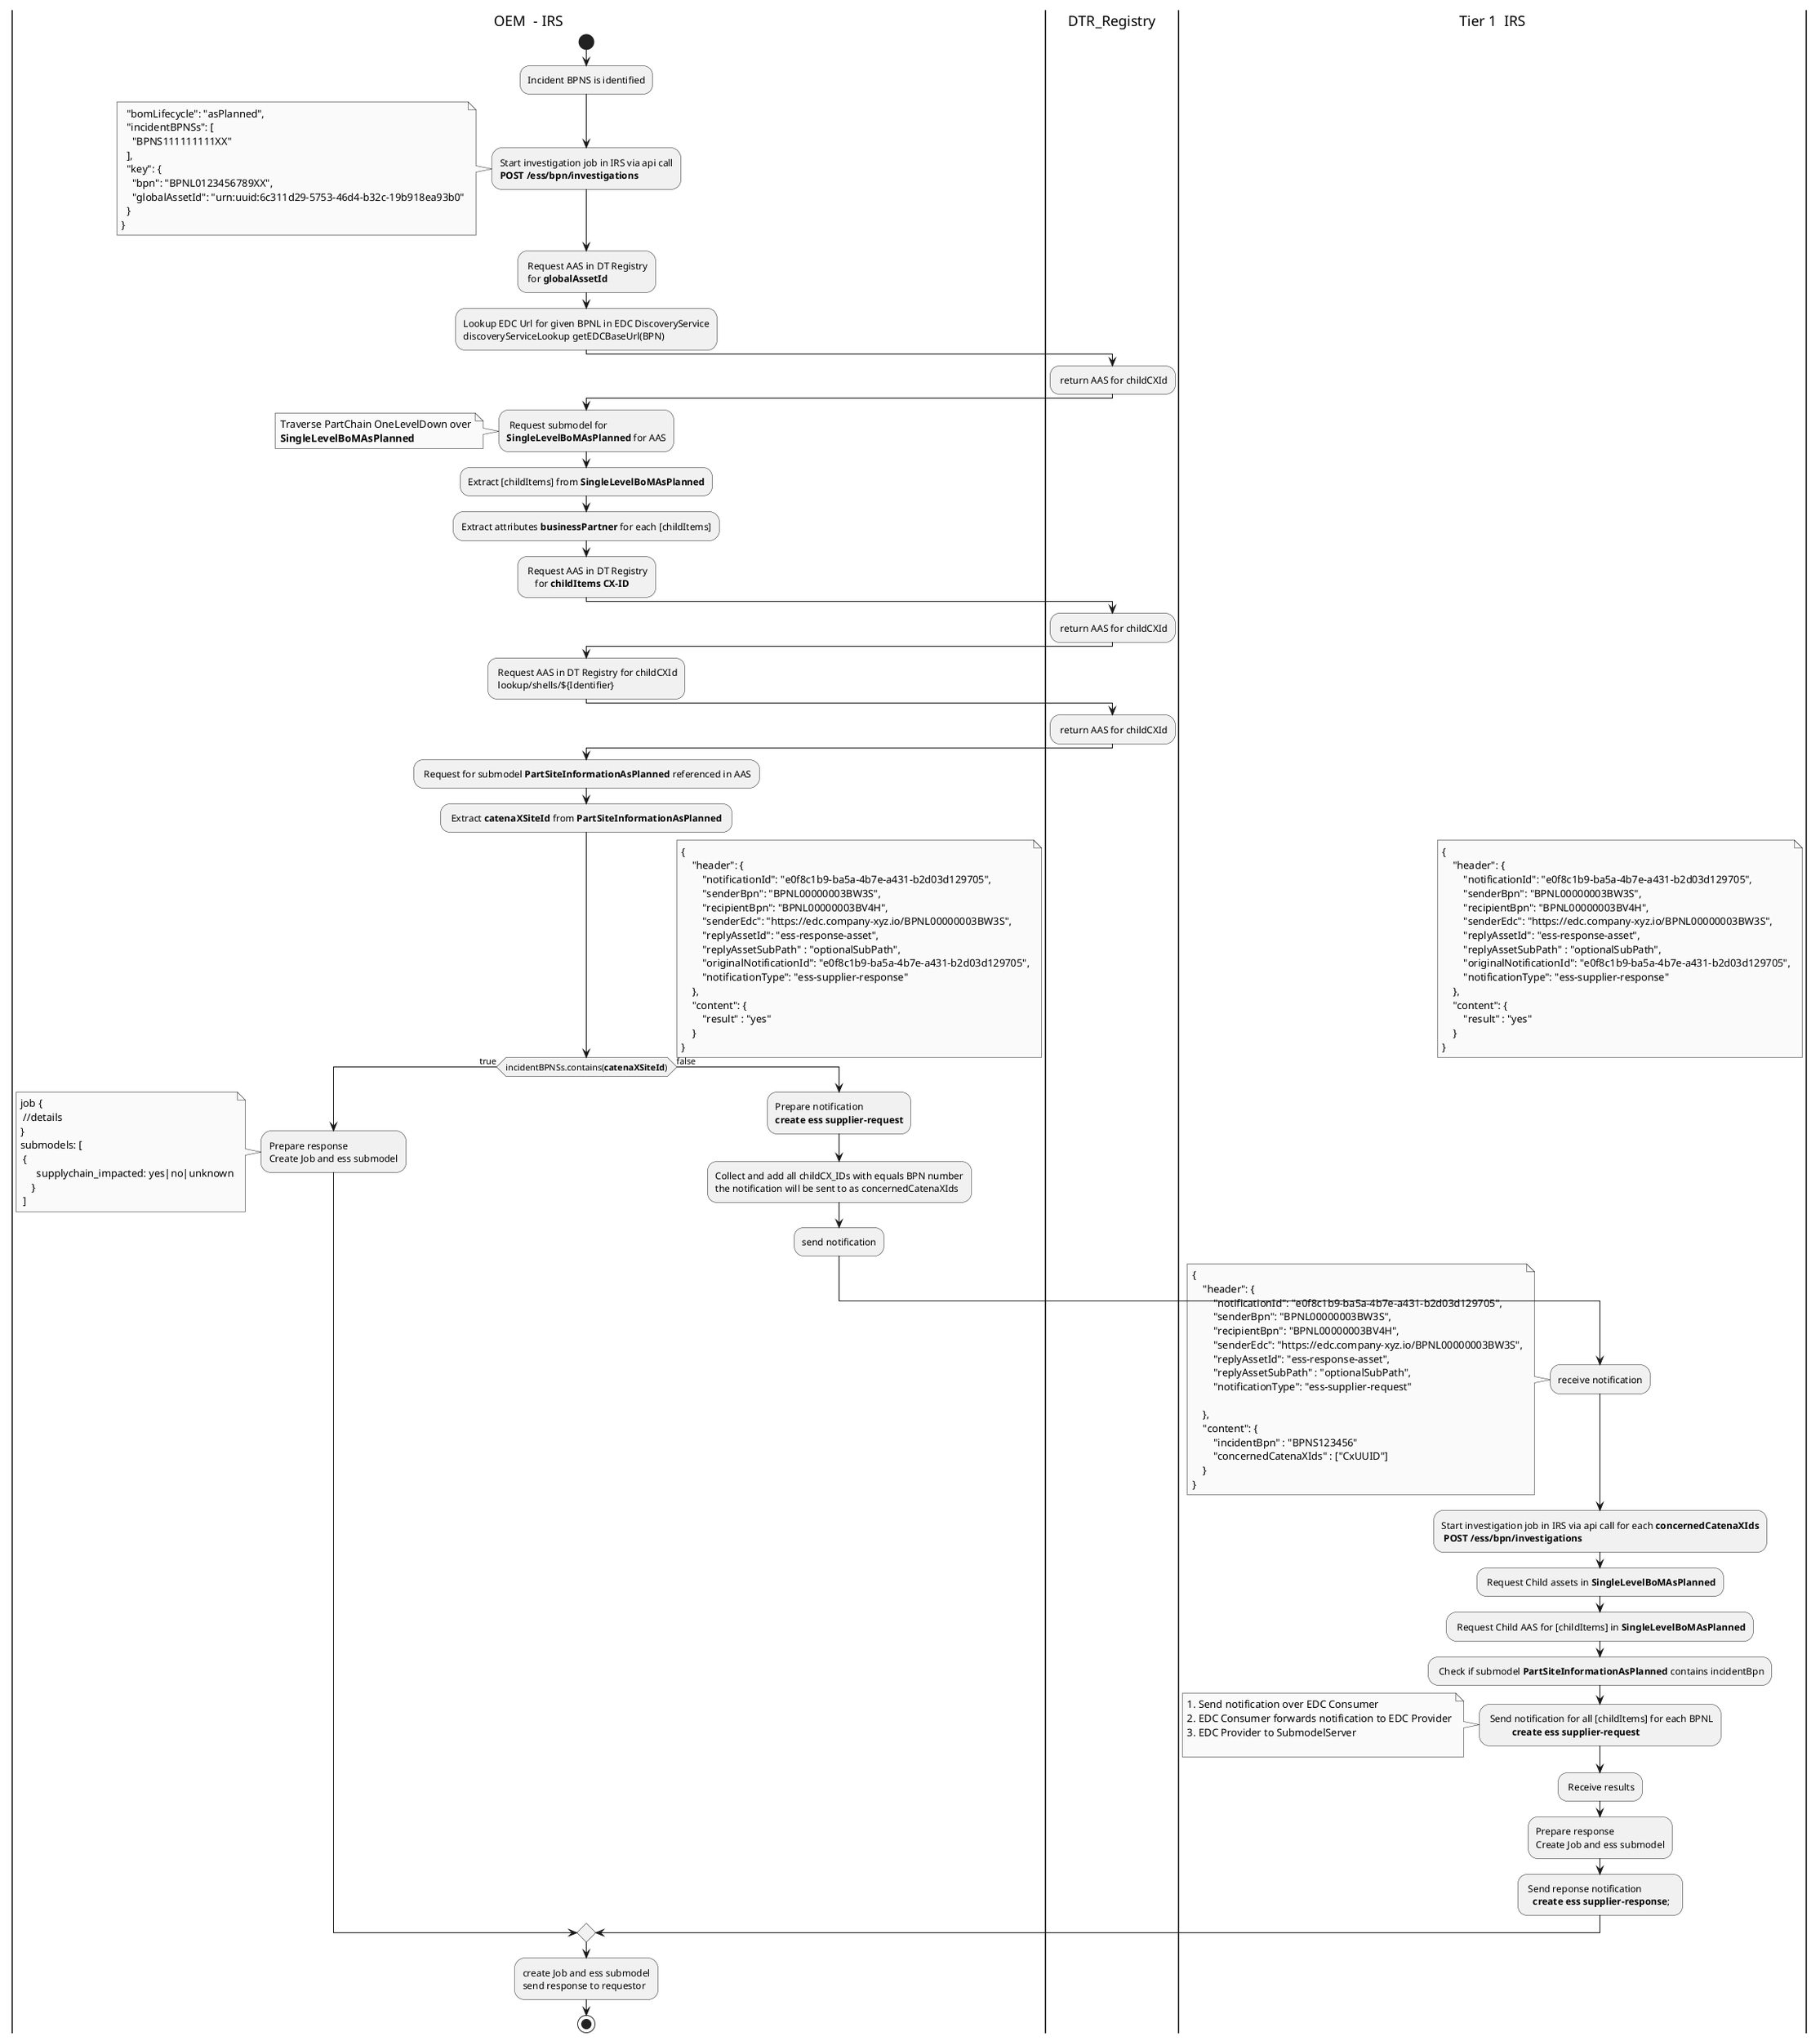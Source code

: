 @startuml
skinparam monochrome true
skinparam shadowing false

| OEM  - IRS |
start
:Incident BPNS is identified;
:Start investigation job in IRS via api call
**POST /ess/bpn/investigations**;
note left
  "bomLifecycle": "asPlanned",
  "incidentBPNSs": [
    "BPNS111111111XX"
  ],
  "key": {
    "bpn": "BPNL0123456789XX",
    "globalAssetId": "urn:uuid:6c311d29-5753-46d4-b32c-19b918ea93b0"
  }
}
end note
: Request AAS in DT Registry
 for **globalAssetId**;
    :Lookup EDC Url for given BPNL in EDC DiscoveryService
    discoveryServiceLookup getEDCBaseUrl(BPN);

|DTR_Registry|
    : return AAS for childCXId;
| OEM  - IRS |
: Request submodel for
**SingleLevelBoMAsPlanned** for AAS;
note left
        Traverse PartChain OneLevelDown over
        **SingleLevelBoMAsPlanned**
end note
    :Extract [childItems] from **SingleLevelBoMAsPlanned**;
    :Extract attributes **businessPartner** for each [childItems];
    : Request AAS in DT Registry
        for **childItems CX-ID**;
|DTR_Registry|
    : return AAS for childCXId;
| OEM  - IRS |
    : Request AAS in DT Registry for childCXId
     lookup/shells/${Identifier};

|DTR_Registry|
    : return AAS for childCXId;
| OEM  - IRS |
    : Request for submodel **PartSiteInformationAsPlanned** referenced in AAS;
    : Extract **catenaXSiteId** from **PartSiteInformationAsPlanned** ;

    if(incidentBPNSs.contains(**catenaXSiteId**))  then (true)
        :Prepare response
        Create Job and ess submodel;
        note left
            job {
             //details
            }
            submodels: [
             {
                  supplychain_impacted: yes|no|unknown
                }
             ]
        end note


    else (false)
        :Prepare notification
        **create ess supplier-request**;
        :Collect and add all childCX_IDs with equals BPN number
        the notification will be sent to as concernedCatenaXIds;
        :send notification;

| Tier 1  IRS |
        :receive notification;
        note left
            {
                "header": {
                    "notificationId": "e0f8c1b9-ba5a-4b7e-a431-b2d03d129705",
                    "senderBpn": "BPNL00000003BW3S",
                    "recipientBpn": "BPNL00000003BV4H",
                    "senderEdc": "https://edc.company-xyz.io/BPNL00000003BW3S",
                    "replyAssetId": "ess-response-asset",
                    "replyAssetSubPath" : "optionalSubPath",
                    "notificationType": "ess-supplier-request"

                },
                "content": {
                    "incidentBpn" : "BPNS123456"
                    "concernedCatenaXIds" : ["CxUUID"]
                }
            }
         end note
        :Start investigation job in IRS via api call for each **concernedCatenaXIds**
         **POST /ess/bpn/investigations**;

        : Request Child assets in **SingleLevelBoMAsPlanned**;
        : Request Child AAS for [childItems] in **SingleLevelBoMAsPlanned**;
        : Check if submodel **PartSiteInformationAsPlanned** contains incidentBpn;
        : Send notification for all [childItems] for each BPNL
                  **create ess supplier-request**;
            note left
             1. Send notification over EDC Consumer
             2. EDC Consumer forwards notification to EDC Provider
             3. EDC Provider to SubmodelServer

            end note

        : Receive results;

        :Prepare response
        Create Job and ess submodel;

         : Send reponse notification
            **create ess supplier-response**;  ;
    endif;

| OEM  - IRS |



  note right
        {
            "header": {
                "notificationId": "e0f8c1b9-ba5a-4b7e-a431-b2d03d129705",
                "senderBpn": "BPNL00000003BW3S",
                "recipientBpn": "BPNL00000003BV4H",
                "senderEdc": "https://edc.company-xyz.io/BPNL00000003BW3S",
                "replyAssetId": "ess-response-asset",
                "replyAssetSubPath" : "optionalSubPath",
                "originalNotificationId": "e0f8c1b9-ba5a-4b7e-a431-b2d03d129705",
                "notificationType": "ess-supplier-response"
            },
            "content": {
                "result" : "yes"
            }
        }
    end note

note right
    job with ess submodel is returned to api caller
end note
:create Job and ess submodel
send response to requestor;

stop



@enduml